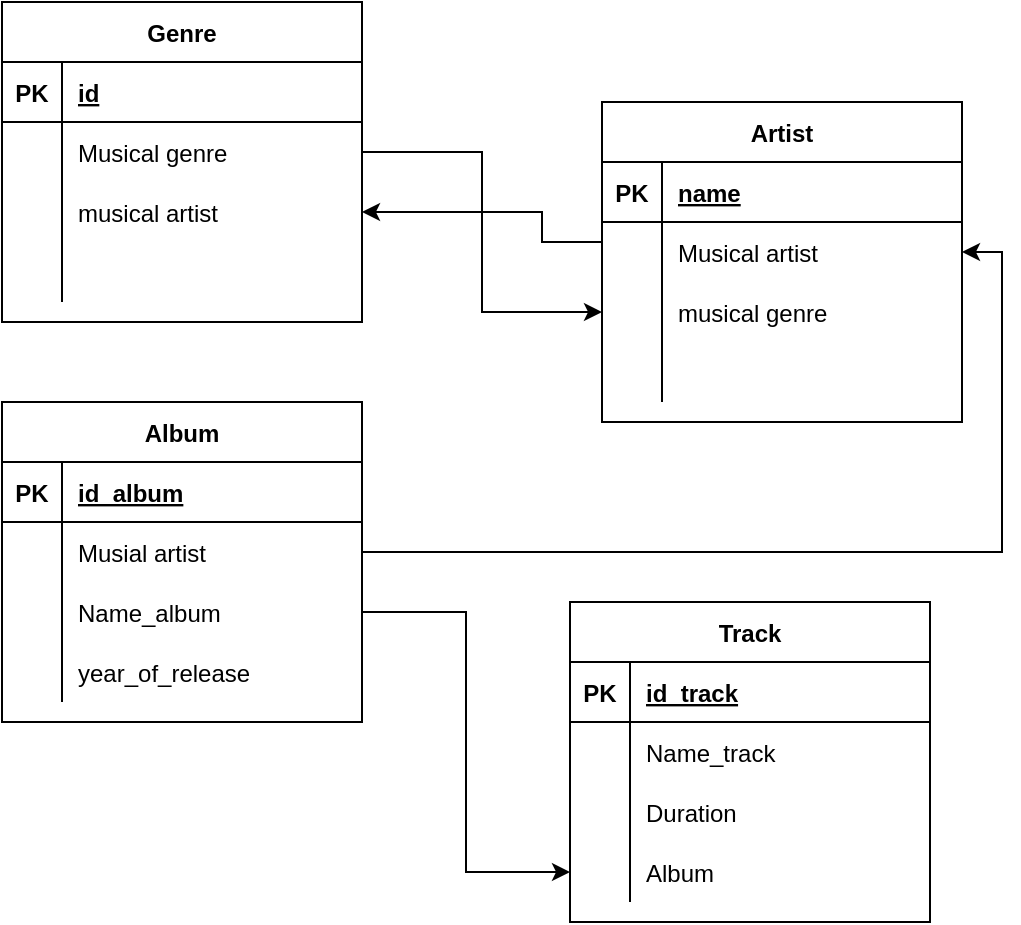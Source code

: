 <mxfile version="20.2.5" type="device"><diagram id="-n_TTzmZQFD1RFl5tkxU" name="Страница 1"><mxGraphModel dx="1422" dy="794" grid="1" gridSize="10" guides="1" tooltips="1" connect="1" arrows="1" fold="1" page="1" pageScale="1" pageWidth="827" pageHeight="1169" math="0" shadow="0"><root><mxCell id="0"/><mxCell id="1" parent="0"/><mxCell id="njgo1OBMC00gVKWGOyq1-15" value="Genre" style="shape=table;startSize=30;container=1;collapsible=1;childLayout=tableLayout;fixedRows=1;rowLines=0;fontStyle=1;align=center;resizeLast=1;" vertex="1" parent="1"><mxGeometry x="40" y="80" width="180" height="160" as="geometry"/></mxCell><mxCell id="njgo1OBMC00gVKWGOyq1-16" value="" style="shape=tableRow;horizontal=0;startSize=0;swimlaneHead=0;swimlaneBody=0;fillColor=none;collapsible=0;dropTarget=0;points=[[0,0.5],[1,0.5]];portConstraint=eastwest;top=0;left=0;right=0;bottom=1;" vertex="1" parent="njgo1OBMC00gVKWGOyq1-15"><mxGeometry y="30" width="180" height="30" as="geometry"/></mxCell><mxCell id="njgo1OBMC00gVKWGOyq1-17" value="PK" style="shape=partialRectangle;connectable=0;fillColor=none;top=0;left=0;bottom=0;right=0;fontStyle=1;overflow=hidden;" vertex="1" parent="njgo1OBMC00gVKWGOyq1-16"><mxGeometry width="30" height="30" as="geometry"><mxRectangle width="30" height="30" as="alternateBounds"/></mxGeometry></mxCell><mxCell id="njgo1OBMC00gVKWGOyq1-18" value="id" style="shape=partialRectangle;connectable=0;fillColor=none;top=0;left=0;bottom=0;right=0;align=left;spacingLeft=6;fontStyle=5;overflow=hidden;" vertex="1" parent="njgo1OBMC00gVKWGOyq1-16"><mxGeometry x="30" width="150" height="30" as="geometry"><mxRectangle width="150" height="30" as="alternateBounds"/></mxGeometry></mxCell><mxCell id="njgo1OBMC00gVKWGOyq1-19" value="" style="shape=tableRow;horizontal=0;startSize=0;swimlaneHead=0;swimlaneBody=0;fillColor=none;collapsible=0;dropTarget=0;points=[[0,0.5],[1,0.5]];portConstraint=eastwest;top=0;left=0;right=0;bottom=0;" vertex="1" parent="njgo1OBMC00gVKWGOyq1-15"><mxGeometry y="60" width="180" height="30" as="geometry"/></mxCell><mxCell id="njgo1OBMC00gVKWGOyq1-20" value="" style="shape=partialRectangle;connectable=0;fillColor=none;top=0;left=0;bottom=0;right=0;editable=1;overflow=hidden;" vertex="1" parent="njgo1OBMC00gVKWGOyq1-19"><mxGeometry width="30" height="30" as="geometry"><mxRectangle width="30" height="30" as="alternateBounds"/></mxGeometry></mxCell><mxCell id="njgo1OBMC00gVKWGOyq1-21" value="Musical genre" style="shape=partialRectangle;connectable=0;fillColor=none;top=0;left=0;bottom=0;right=0;align=left;spacingLeft=6;overflow=hidden;" vertex="1" parent="njgo1OBMC00gVKWGOyq1-19"><mxGeometry x="30" width="150" height="30" as="geometry"><mxRectangle width="150" height="30" as="alternateBounds"/></mxGeometry></mxCell><mxCell id="njgo1OBMC00gVKWGOyq1-22" value="" style="shape=tableRow;horizontal=0;startSize=0;swimlaneHead=0;swimlaneBody=0;fillColor=none;collapsible=0;dropTarget=0;points=[[0,0.5],[1,0.5]];portConstraint=eastwest;top=0;left=0;right=0;bottom=0;" vertex="1" parent="njgo1OBMC00gVKWGOyq1-15"><mxGeometry y="90" width="180" height="30" as="geometry"/></mxCell><mxCell id="njgo1OBMC00gVKWGOyq1-23" value="" style="shape=partialRectangle;connectable=0;fillColor=none;top=0;left=0;bottom=0;right=0;editable=1;overflow=hidden;" vertex="1" parent="njgo1OBMC00gVKWGOyq1-22"><mxGeometry width="30" height="30" as="geometry"><mxRectangle width="30" height="30" as="alternateBounds"/></mxGeometry></mxCell><mxCell id="njgo1OBMC00gVKWGOyq1-24" value="musical artist" style="shape=partialRectangle;connectable=0;fillColor=none;top=0;left=0;bottom=0;right=0;align=left;spacingLeft=6;overflow=hidden;" vertex="1" parent="njgo1OBMC00gVKWGOyq1-22"><mxGeometry x="30" width="150" height="30" as="geometry"><mxRectangle width="150" height="30" as="alternateBounds"/></mxGeometry></mxCell><mxCell id="njgo1OBMC00gVKWGOyq1-25" value="" style="shape=tableRow;horizontal=0;startSize=0;swimlaneHead=0;swimlaneBody=0;fillColor=none;collapsible=0;dropTarget=0;points=[[0,0.5],[1,0.5]];portConstraint=eastwest;top=0;left=0;right=0;bottom=0;" vertex="1" parent="njgo1OBMC00gVKWGOyq1-15"><mxGeometry y="120" width="180" height="30" as="geometry"/></mxCell><mxCell id="njgo1OBMC00gVKWGOyq1-26" value="" style="shape=partialRectangle;connectable=0;fillColor=none;top=0;left=0;bottom=0;right=0;editable=1;overflow=hidden;" vertex="1" parent="njgo1OBMC00gVKWGOyq1-25"><mxGeometry width="30" height="30" as="geometry"><mxRectangle width="30" height="30" as="alternateBounds"/></mxGeometry></mxCell><mxCell id="njgo1OBMC00gVKWGOyq1-27" value="" style="shape=partialRectangle;connectable=0;fillColor=none;top=0;left=0;bottom=0;right=0;align=left;spacingLeft=6;overflow=hidden;" vertex="1" parent="njgo1OBMC00gVKWGOyq1-25"><mxGeometry x="30" width="150" height="30" as="geometry"><mxRectangle width="150" height="30" as="alternateBounds"/></mxGeometry></mxCell><mxCell id="njgo1OBMC00gVKWGOyq1-28" value="Artist" style="shape=table;startSize=30;container=1;collapsible=1;childLayout=tableLayout;fixedRows=1;rowLines=0;fontStyle=1;align=center;resizeLast=1;" vertex="1" parent="1"><mxGeometry x="340" y="130" width="180" height="160" as="geometry"/></mxCell><mxCell id="njgo1OBMC00gVKWGOyq1-29" value="" style="shape=tableRow;horizontal=0;startSize=0;swimlaneHead=0;swimlaneBody=0;fillColor=none;collapsible=0;dropTarget=0;points=[[0,0.5],[1,0.5]];portConstraint=eastwest;top=0;left=0;right=0;bottom=1;" vertex="1" parent="njgo1OBMC00gVKWGOyq1-28"><mxGeometry y="30" width="180" height="30" as="geometry"/></mxCell><mxCell id="njgo1OBMC00gVKWGOyq1-30" value="PK" style="shape=partialRectangle;connectable=0;fillColor=none;top=0;left=0;bottom=0;right=0;fontStyle=1;overflow=hidden;" vertex="1" parent="njgo1OBMC00gVKWGOyq1-29"><mxGeometry width="30" height="30" as="geometry"><mxRectangle width="30" height="30" as="alternateBounds"/></mxGeometry></mxCell><mxCell id="njgo1OBMC00gVKWGOyq1-31" value="name" style="shape=partialRectangle;connectable=0;fillColor=none;top=0;left=0;bottom=0;right=0;align=left;spacingLeft=6;fontStyle=5;overflow=hidden;" vertex="1" parent="njgo1OBMC00gVKWGOyq1-29"><mxGeometry x="30" width="150" height="30" as="geometry"><mxRectangle width="150" height="30" as="alternateBounds"/></mxGeometry></mxCell><mxCell id="njgo1OBMC00gVKWGOyq1-32" value="" style="shape=tableRow;horizontal=0;startSize=0;swimlaneHead=0;swimlaneBody=0;fillColor=none;collapsible=0;dropTarget=0;points=[[0,0.5],[1,0.5]];portConstraint=eastwest;top=0;left=0;right=0;bottom=0;" vertex="1" parent="njgo1OBMC00gVKWGOyq1-28"><mxGeometry y="60" width="180" height="30" as="geometry"/></mxCell><mxCell id="njgo1OBMC00gVKWGOyq1-33" value="" style="shape=partialRectangle;connectable=0;fillColor=none;top=0;left=0;bottom=0;right=0;editable=1;overflow=hidden;" vertex="1" parent="njgo1OBMC00gVKWGOyq1-32"><mxGeometry width="30" height="30" as="geometry"><mxRectangle width="30" height="30" as="alternateBounds"/></mxGeometry></mxCell><mxCell id="njgo1OBMC00gVKWGOyq1-34" value="Musical artist" style="shape=partialRectangle;connectable=0;fillColor=none;top=0;left=0;bottom=0;right=0;align=left;spacingLeft=6;overflow=hidden;" vertex="1" parent="njgo1OBMC00gVKWGOyq1-32"><mxGeometry x="30" width="150" height="30" as="geometry"><mxRectangle width="150" height="30" as="alternateBounds"/></mxGeometry></mxCell><mxCell id="njgo1OBMC00gVKWGOyq1-35" value="" style="shape=tableRow;horizontal=0;startSize=0;swimlaneHead=0;swimlaneBody=0;fillColor=none;collapsible=0;dropTarget=0;points=[[0,0.5],[1,0.5]];portConstraint=eastwest;top=0;left=0;right=0;bottom=0;" vertex="1" parent="njgo1OBMC00gVKWGOyq1-28"><mxGeometry y="90" width="180" height="30" as="geometry"/></mxCell><mxCell id="njgo1OBMC00gVKWGOyq1-36" value="" style="shape=partialRectangle;connectable=0;fillColor=none;top=0;left=0;bottom=0;right=0;editable=1;overflow=hidden;" vertex="1" parent="njgo1OBMC00gVKWGOyq1-35"><mxGeometry width="30" height="30" as="geometry"><mxRectangle width="30" height="30" as="alternateBounds"/></mxGeometry></mxCell><mxCell id="njgo1OBMC00gVKWGOyq1-37" value="musical genre" style="shape=partialRectangle;connectable=0;fillColor=none;top=0;left=0;bottom=0;right=0;align=left;spacingLeft=6;overflow=hidden;" vertex="1" parent="njgo1OBMC00gVKWGOyq1-35"><mxGeometry x="30" width="150" height="30" as="geometry"><mxRectangle width="150" height="30" as="alternateBounds"/></mxGeometry></mxCell><mxCell id="njgo1OBMC00gVKWGOyq1-38" value="" style="shape=tableRow;horizontal=0;startSize=0;swimlaneHead=0;swimlaneBody=0;fillColor=none;collapsible=0;dropTarget=0;points=[[0,0.5],[1,0.5]];portConstraint=eastwest;top=0;left=0;right=0;bottom=0;" vertex="1" parent="njgo1OBMC00gVKWGOyq1-28"><mxGeometry y="120" width="180" height="30" as="geometry"/></mxCell><mxCell id="njgo1OBMC00gVKWGOyq1-39" value="" style="shape=partialRectangle;connectable=0;fillColor=none;top=0;left=0;bottom=0;right=0;editable=1;overflow=hidden;" vertex="1" parent="njgo1OBMC00gVKWGOyq1-38"><mxGeometry width="30" height="30" as="geometry"><mxRectangle width="30" height="30" as="alternateBounds"/></mxGeometry></mxCell><mxCell id="njgo1OBMC00gVKWGOyq1-40" value="" style="shape=partialRectangle;connectable=0;fillColor=none;top=0;left=0;bottom=0;right=0;align=left;spacingLeft=6;overflow=hidden;" vertex="1" parent="njgo1OBMC00gVKWGOyq1-38"><mxGeometry x="30" width="150" height="30" as="geometry"><mxRectangle width="150" height="30" as="alternateBounds"/></mxGeometry></mxCell><mxCell id="njgo1OBMC00gVKWGOyq1-41" value="Album" style="shape=table;startSize=30;container=1;collapsible=1;childLayout=tableLayout;fixedRows=1;rowLines=0;fontStyle=1;align=center;resizeLast=1;" vertex="1" parent="1"><mxGeometry x="40" y="280" width="180" height="160" as="geometry"/></mxCell><mxCell id="njgo1OBMC00gVKWGOyq1-42" value="" style="shape=tableRow;horizontal=0;startSize=0;swimlaneHead=0;swimlaneBody=0;fillColor=none;collapsible=0;dropTarget=0;points=[[0,0.5],[1,0.5]];portConstraint=eastwest;top=0;left=0;right=0;bottom=1;" vertex="1" parent="njgo1OBMC00gVKWGOyq1-41"><mxGeometry y="30" width="180" height="30" as="geometry"/></mxCell><mxCell id="njgo1OBMC00gVKWGOyq1-43" value="PK" style="shape=partialRectangle;connectable=0;fillColor=none;top=0;left=0;bottom=0;right=0;fontStyle=1;overflow=hidden;" vertex="1" parent="njgo1OBMC00gVKWGOyq1-42"><mxGeometry width="30" height="30" as="geometry"><mxRectangle width="30" height="30" as="alternateBounds"/></mxGeometry></mxCell><mxCell id="njgo1OBMC00gVKWGOyq1-44" value="id_album" style="shape=partialRectangle;connectable=0;fillColor=none;top=0;left=0;bottom=0;right=0;align=left;spacingLeft=6;fontStyle=5;overflow=hidden;" vertex="1" parent="njgo1OBMC00gVKWGOyq1-42"><mxGeometry x="30" width="150" height="30" as="geometry"><mxRectangle width="150" height="30" as="alternateBounds"/></mxGeometry></mxCell><mxCell id="njgo1OBMC00gVKWGOyq1-45" value="" style="shape=tableRow;horizontal=0;startSize=0;swimlaneHead=0;swimlaneBody=0;fillColor=none;collapsible=0;dropTarget=0;points=[[0,0.5],[1,0.5]];portConstraint=eastwest;top=0;left=0;right=0;bottom=0;" vertex="1" parent="njgo1OBMC00gVKWGOyq1-41"><mxGeometry y="60" width="180" height="30" as="geometry"/></mxCell><mxCell id="njgo1OBMC00gVKWGOyq1-46" value="" style="shape=partialRectangle;connectable=0;fillColor=none;top=0;left=0;bottom=0;right=0;editable=1;overflow=hidden;" vertex="1" parent="njgo1OBMC00gVKWGOyq1-45"><mxGeometry width="30" height="30" as="geometry"><mxRectangle width="30" height="30" as="alternateBounds"/></mxGeometry></mxCell><mxCell id="njgo1OBMC00gVKWGOyq1-47" value="Musial artist" style="shape=partialRectangle;connectable=0;fillColor=none;top=0;left=0;bottom=0;right=0;align=left;spacingLeft=6;overflow=hidden;" vertex="1" parent="njgo1OBMC00gVKWGOyq1-45"><mxGeometry x="30" width="150" height="30" as="geometry"><mxRectangle width="150" height="30" as="alternateBounds"/></mxGeometry></mxCell><mxCell id="njgo1OBMC00gVKWGOyq1-48" value="" style="shape=tableRow;horizontal=0;startSize=0;swimlaneHead=0;swimlaneBody=0;fillColor=none;collapsible=0;dropTarget=0;points=[[0,0.5],[1,0.5]];portConstraint=eastwest;top=0;left=0;right=0;bottom=0;" vertex="1" parent="njgo1OBMC00gVKWGOyq1-41"><mxGeometry y="90" width="180" height="30" as="geometry"/></mxCell><mxCell id="njgo1OBMC00gVKWGOyq1-49" value="" style="shape=partialRectangle;connectable=0;fillColor=none;top=0;left=0;bottom=0;right=0;editable=1;overflow=hidden;" vertex="1" parent="njgo1OBMC00gVKWGOyq1-48"><mxGeometry width="30" height="30" as="geometry"><mxRectangle width="30" height="30" as="alternateBounds"/></mxGeometry></mxCell><mxCell id="njgo1OBMC00gVKWGOyq1-50" value="Name_album" style="shape=partialRectangle;connectable=0;fillColor=none;top=0;left=0;bottom=0;right=0;align=left;spacingLeft=6;overflow=hidden;" vertex="1" parent="njgo1OBMC00gVKWGOyq1-48"><mxGeometry x="30" width="150" height="30" as="geometry"><mxRectangle width="150" height="30" as="alternateBounds"/></mxGeometry></mxCell><mxCell id="njgo1OBMC00gVKWGOyq1-51" value="" style="shape=tableRow;horizontal=0;startSize=0;swimlaneHead=0;swimlaneBody=0;fillColor=none;collapsible=0;dropTarget=0;points=[[0,0.5],[1,0.5]];portConstraint=eastwest;top=0;left=0;right=0;bottom=0;" vertex="1" parent="njgo1OBMC00gVKWGOyq1-41"><mxGeometry y="120" width="180" height="30" as="geometry"/></mxCell><mxCell id="njgo1OBMC00gVKWGOyq1-52" value="" style="shape=partialRectangle;connectable=0;fillColor=none;top=0;left=0;bottom=0;right=0;editable=1;overflow=hidden;" vertex="1" parent="njgo1OBMC00gVKWGOyq1-51"><mxGeometry width="30" height="30" as="geometry"><mxRectangle width="30" height="30" as="alternateBounds"/></mxGeometry></mxCell><mxCell id="njgo1OBMC00gVKWGOyq1-53" value="year_of_release " style="shape=partialRectangle;connectable=0;fillColor=none;top=0;left=0;bottom=0;right=0;align=left;spacingLeft=6;overflow=hidden;" vertex="1" parent="njgo1OBMC00gVKWGOyq1-51"><mxGeometry x="30" width="150" height="30" as="geometry"><mxRectangle width="150" height="30" as="alternateBounds"/></mxGeometry></mxCell><mxCell id="njgo1OBMC00gVKWGOyq1-67" style="edgeStyle=orthogonalEdgeStyle;rounded=0;orthogonalLoop=1;jettySize=auto;html=1;exitX=0;exitY=0.5;exitDx=0;exitDy=0;" edge="1" parent="1" source="njgo1OBMC00gVKWGOyq1-32" target="njgo1OBMC00gVKWGOyq1-22"><mxGeometry relative="1" as="geometry"><Array as="points"><mxPoint x="340" y="200"/><mxPoint x="310" y="200"/><mxPoint x="310" y="185"/></Array></mxGeometry></mxCell><mxCell id="njgo1OBMC00gVKWGOyq1-68" style="edgeStyle=orthogonalEdgeStyle;rounded=0;orthogonalLoop=1;jettySize=auto;html=1;entryX=0;entryY=0.5;entryDx=0;entryDy=0;" edge="1" parent="1" source="njgo1OBMC00gVKWGOyq1-19" target="njgo1OBMC00gVKWGOyq1-35"><mxGeometry relative="1" as="geometry"><mxPoint x="280" y="210" as="targetPoint"/><Array as="points"><mxPoint x="280" y="155"/><mxPoint x="280" y="235"/></Array></mxGeometry></mxCell><mxCell id="njgo1OBMC00gVKWGOyq1-69" style="edgeStyle=orthogonalEdgeStyle;rounded=0;orthogonalLoop=1;jettySize=auto;html=1;entryX=1;entryY=0.5;entryDx=0;entryDy=0;" edge="1" parent="1" source="njgo1OBMC00gVKWGOyq1-45" target="njgo1OBMC00gVKWGOyq1-32"><mxGeometry relative="1" as="geometry"/></mxCell><mxCell id="njgo1OBMC00gVKWGOyq1-70" value="Track" style="shape=table;startSize=30;container=1;collapsible=1;childLayout=tableLayout;fixedRows=1;rowLines=0;fontStyle=1;align=center;resizeLast=1;" vertex="1" parent="1"><mxGeometry x="324" y="380" width="180" height="160" as="geometry"/></mxCell><mxCell id="njgo1OBMC00gVKWGOyq1-71" value="" style="shape=tableRow;horizontal=0;startSize=0;swimlaneHead=0;swimlaneBody=0;fillColor=none;collapsible=0;dropTarget=0;points=[[0,0.5],[1,0.5]];portConstraint=eastwest;top=0;left=0;right=0;bottom=1;" vertex="1" parent="njgo1OBMC00gVKWGOyq1-70"><mxGeometry y="30" width="180" height="30" as="geometry"/></mxCell><mxCell id="njgo1OBMC00gVKWGOyq1-72" value="PK" style="shape=partialRectangle;connectable=0;fillColor=none;top=0;left=0;bottom=0;right=0;fontStyle=1;overflow=hidden;" vertex="1" parent="njgo1OBMC00gVKWGOyq1-71"><mxGeometry width="30" height="30" as="geometry"><mxRectangle width="30" height="30" as="alternateBounds"/></mxGeometry></mxCell><mxCell id="njgo1OBMC00gVKWGOyq1-73" value="id_track" style="shape=partialRectangle;connectable=0;fillColor=none;top=0;left=0;bottom=0;right=0;align=left;spacingLeft=6;fontStyle=5;overflow=hidden;" vertex="1" parent="njgo1OBMC00gVKWGOyq1-71"><mxGeometry x="30" width="150" height="30" as="geometry"><mxRectangle width="150" height="30" as="alternateBounds"/></mxGeometry></mxCell><mxCell id="njgo1OBMC00gVKWGOyq1-74" value="" style="shape=tableRow;horizontal=0;startSize=0;swimlaneHead=0;swimlaneBody=0;fillColor=none;collapsible=0;dropTarget=0;points=[[0,0.5],[1,0.5]];portConstraint=eastwest;top=0;left=0;right=0;bottom=0;" vertex="1" parent="njgo1OBMC00gVKWGOyq1-70"><mxGeometry y="60" width="180" height="30" as="geometry"/></mxCell><mxCell id="njgo1OBMC00gVKWGOyq1-75" value="" style="shape=partialRectangle;connectable=0;fillColor=none;top=0;left=0;bottom=0;right=0;editable=1;overflow=hidden;" vertex="1" parent="njgo1OBMC00gVKWGOyq1-74"><mxGeometry width="30" height="30" as="geometry"><mxRectangle width="30" height="30" as="alternateBounds"/></mxGeometry></mxCell><mxCell id="njgo1OBMC00gVKWGOyq1-76" value="Name_track" style="shape=partialRectangle;connectable=0;fillColor=none;top=0;left=0;bottom=0;right=0;align=left;spacingLeft=6;overflow=hidden;" vertex="1" parent="njgo1OBMC00gVKWGOyq1-74"><mxGeometry x="30" width="150" height="30" as="geometry"><mxRectangle width="150" height="30" as="alternateBounds"/></mxGeometry></mxCell><mxCell id="njgo1OBMC00gVKWGOyq1-77" value="" style="shape=tableRow;horizontal=0;startSize=0;swimlaneHead=0;swimlaneBody=0;fillColor=none;collapsible=0;dropTarget=0;points=[[0,0.5],[1,0.5]];portConstraint=eastwest;top=0;left=0;right=0;bottom=0;" vertex="1" parent="njgo1OBMC00gVKWGOyq1-70"><mxGeometry y="90" width="180" height="30" as="geometry"/></mxCell><mxCell id="njgo1OBMC00gVKWGOyq1-78" value="" style="shape=partialRectangle;connectable=0;fillColor=none;top=0;left=0;bottom=0;right=0;editable=1;overflow=hidden;" vertex="1" parent="njgo1OBMC00gVKWGOyq1-77"><mxGeometry width="30" height="30" as="geometry"><mxRectangle width="30" height="30" as="alternateBounds"/></mxGeometry></mxCell><mxCell id="njgo1OBMC00gVKWGOyq1-79" value="Duration" style="shape=partialRectangle;connectable=0;fillColor=none;top=0;left=0;bottom=0;right=0;align=left;spacingLeft=6;overflow=hidden;" vertex="1" parent="njgo1OBMC00gVKWGOyq1-77"><mxGeometry x="30" width="150" height="30" as="geometry"><mxRectangle width="150" height="30" as="alternateBounds"/></mxGeometry></mxCell><mxCell id="njgo1OBMC00gVKWGOyq1-80" value="" style="shape=tableRow;horizontal=0;startSize=0;swimlaneHead=0;swimlaneBody=0;fillColor=none;collapsible=0;dropTarget=0;points=[[0,0.5],[1,0.5]];portConstraint=eastwest;top=0;left=0;right=0;bottom=0;" vertex="1" parent="njgo1OBMC00gVKWGOyq1-70"><mxGeometry y="120" width="180" height="30" as="geometry"/></mxCell><mxCell id="njgo1OBMC00gVKWGOyq1-81" value="" style="shape=partialRectangle;connectable=0;fillColor=none;top=0;left=0;bottom=0;right=0;editable=1;overflow=hidden;" vertex="1" parent="njgo1OBMC00gVKWGOyq1-80"><mxGeometry width="30" height="30" as="geometry"><mxRectangle width="30" height="30" as="alternateBounds"/></mxGeometry></mxCell><mxCell id="njgo1OBMC00gVKWGOyq1-82" value="Album" style="shape=partialRectangle;connectable=0;fillColor=none;top=0;left=0;bottom=0;right=0;align=left;spacingLeft=6;overflow=hidden;" vertex="1" parent="njgo1OBMC00gVKWGOyq1-80"><mxGeometry x="30" width="150" height="30" as="geometry"><mxRectangle width="150" height="30" as="alternateBounds"/></mxGeometry></mxCell><mxCell id="njgo1OBMC00gVKWGOyq1-83" style="edgeStyle=orthogonalEdgeStyle;rounded=0;orthogonalLoop=1;jettySize=auto;html=1;entryX=0;entryY=0.5;entryDx=0;entryDy=0;" edge="1" parent="1" source="njgo1OBMC00gVKWGOyq1-48" target="njgo1OBMC00gVKWGOyq1-80"><mxGeometry relative="1" as="geometry"/></mxCell></root></mxGraphModel></diagram></mxfile>